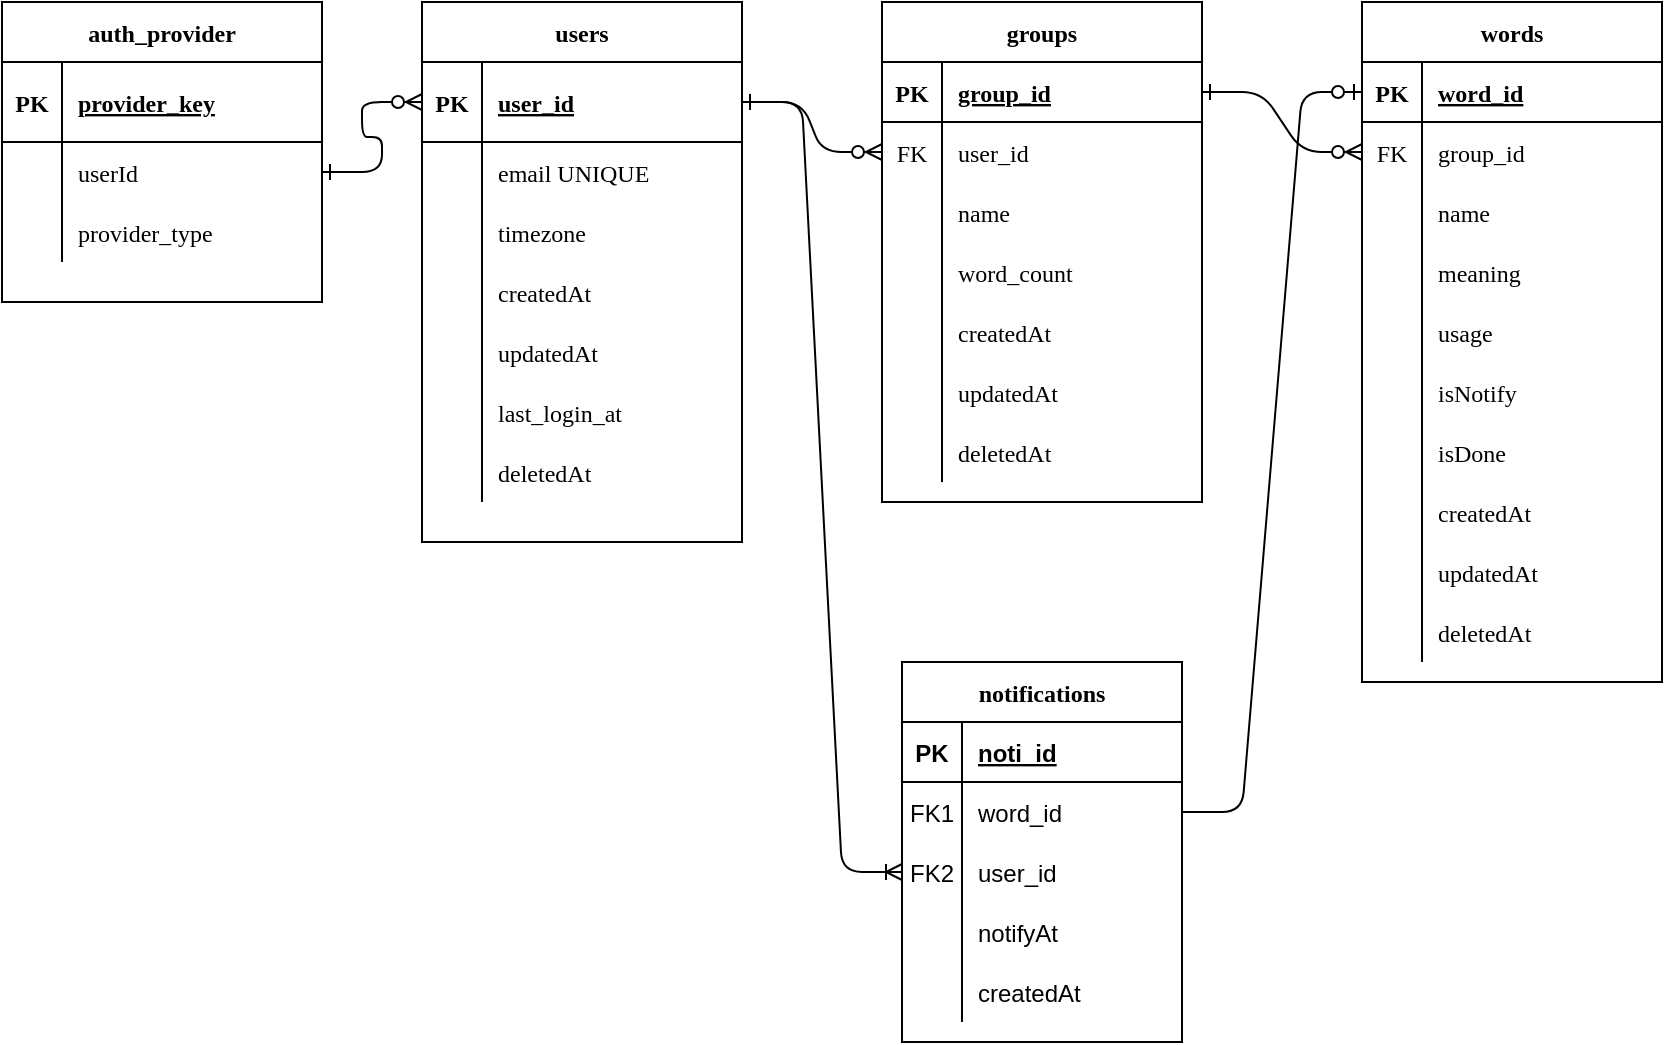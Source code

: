 <mxfile version="14.6.6" type="embed"><diagram id="R2lEEEUBdFMjLlhIrx00" name="Page-1"><mxGraphModel dx="1142" dy="781" grid="1" gridSize="10" guides="1" tooltips="1" connect="1" arrows="1" fold="1" page="1" pageScale="1" pageWidth="1169" pageHeight="827" math="0" shadow="0" extFonts="Permanent Marker^https://fonts.googleapis.com/css?family=Permanent+Marker"><root><mxCell id="0"/><mxCell id="1" parent="0"/><mxCell id="C-vyLk0tnHw3VtMMgP7b-1" value="" style="edgeStyle=entityRelationEdgeStyle;endArrow=ERzeroToMany;startArrow=ERone;endFill=1;startFill=0;fontFamily=Garamond;" parent="1" source="C-vyLk0tnHw3VtMMgP7b-24" target="C-vyLk0tnHw3VtMMgP7b-6" edge="1"><mxGeometry width="100" height="100" relative="1" as="geometry"><mxPoint x="550" y="720" as="sourcePoint"/><mxPoint x="650" y="620" as="targetPoint"/></mxGeometry></mxCell><mxCell id="C-vyLk0tnHw3VtMMgP7b-12" value="" style="edgeStyle=entityRelationEdgeStyle;endArrow=ERzeroToMany;startArrow=ERone;endFill=1;startFill=0;fontFamily=Garamond;" parent="1" source="C-vyLk0tnHw3VtMMgP7b-3" target="C-vyLk0tnHw3VtMMgP7b-17" edge="1"><mxGeometry width="100" height="100" relative="1" as="geometry"><mxPoint x="610" y="180" as="sourcePoint"/><mxPoint x="670" y="205" as="targetPoint"/></mxGeometry></mxCell><mxCell id="C-vyLk0tnHw3VtMMgP7b-2" value="groups" style="shape=table;startSize=30;container=1;collapsible=1;childLayout=tableLayout;fixedRows=1;rowLines=0;fontStyle=1;align=center;resizeLast=1;fontFamily=Garamond;" parent="1" vertex="1"><mxGeometry x="660" y="120" width="160" height="250" as="geometry"/></mxCell><mxCell id="C-vyLk0tnHw3VtMMgP7b-3" value="" style="shape=partialRectangle;collapsible=0;dropTarget=0;pointerEvents=0;fillColor=none;points=[[0,0.5],[1,0.5]];portConstraint=eastwest;top=0;left=0;right=0;bottom=1;fontFamily=Garamond;" parent="C-vyLk0tnHw3VtMMgP7b-2" vertex="1"><mxGeometry y="30" width="160" height="30" as="geometry"/></mxCell><mxCell id="C-vyLk0tnHw3VtMMgP7b-4" value="PK" style="shape=partialRectangle;overflow=hidden;connectable=0;fillColor=none;top=0;left=0;bottom=0;right=0;fontStyle=1;fontFamily=Garamond;" parent="C-vyLk0tnHw3VtMMgP7b-3" vertex="1"><mxGeometry width="30" height="30" as="geometry"/></mxCell><mxCell id="C-vyLk0tnHw3VtMMgP7b-5" value="group_id" style="shape=partialRectangle;overflow=hidden;connectable=0;fillColor=none;top=0;left=0;bottom=0;right=0;align=left;spacingLeft=6;fontStyle=5;fontFamily=Garamond;" parent="C-vyLk0tnHw3VtMMgP7b-3" vertex="1"><mxGeometry x="30" width="130" height="30" as="geometry"/></mxCell><mxCell id="C-vyLk0tnHw3VtMMgP7b-6" value="" style="shape=partialRectangle;collapsible=0;dropTarget=0;pointerEvents=0;fillColor=none;points=[[0,0.5],[1,0.5]];portConstraint=eastwest;top=0;left=0;right=0;bottom=0;fontFamily=Garamond;" parent="C-vyLk0tnHw3VtMMgP7b-2" vertex="1"><mxGeometry y="60" width="160" height="30" as="geometry"/></mxCell><mxCell id="C-vyLk0tnHw3VtMMgP7b-7" value="FK" style="shape=partialRectangle;overflow=hidden;connectable=0;fillColor=none;top=0;left=0;bottom=0;right=0;fontFamily=Garamond;" parent="C-vyLk0tnHw3VtMMgP7b-6" vertex="1"><mxGeometry width="30" height="30" as="geometry"/></mxCell><mxCell id="C-vyLk0tnHw3VtMMgP7b-8" value="user_id" style="shape=partialRectangle;overflow=hidden;connectable=0;fillColor=none;top=0;left=0;bottom=0;right=0;align=left;spacingLeft=6;fontFamily=Garamond;" parent="C-vyLk0tnHw3VtMMgP7b-6" vertex="1"><mxGeometry x="30" width="130" height="30" as="geometry"/></mxCell><mxCell id="C-vyLk0tnHw3VtMMgP7b-9" value="" style="shape=partialRectangle;collapsible=0;dropTarget=0;pointerEvents=0;fillColor=none;points=[[0,0.5],[1,0.5]];portConstraint=eastwest;top=0;left=0;right=0;bottom=0;fontFamily=Garamond;" parent="C-vyLk0tnHw3VtMMgP7b-2" vertex="1"><mxGeometry y="90" width="160" height="30" as="geometry"/></mxCell><mxCell id="C-vyLk0tnHw3VtMMgP7b-10" value="" style="shape=partialRectangle;overflow=hidden;connectable=0;fillColor=none;top=0;left=0;bottom=0;right=0;fontFamily=Garamond;" parent="C-vyLk0tnHw3VtMMgP7b-9" vertex="1"><mxGeometry width="30" height="30" as="geometry"/></mxCell><mxCell id="C-vyLk0tnHw3VtMMgP7b-11" value="name" style="shape=partialRectangle;overflow=hidden;connectable=0;fillColor=none;top=0;left=0;bottom=0;right=0;align=left;spacingLeft=6;fontFamily=Garamond;" parent="C-vyLk0tnHw3VtMMgP7b-9" vertex="1"><mxGeometry x="30" width="130" height="30" as="geometry"/></mxCell><mxCell id="8" value="" style="shape=partialRectangle;collapsible=0;dropTarget=0;pointerEvents=0;fillColor=none;points=[[0,0.5],[1,0.5]];portConstraint=eastwest;top=0;left=0;right=0;bottom=0;fontFamily=Garamond;" parent="C-vyLk0tnHw3VtMMgP7b-2" vertex="1"><mxGeometry y="120" width="160" height="30" as="geometry"/></mxCell><mxCell id="9" value="" style="shape=partialRectangle;overflow=hidden;connectable=0;fillColor=none;top=0;left=0;bottom=0;right=0;fontFamily=Garamond;" parent="8" vertex="1"><mxGeometry width="30" height="30" as="geometry"/></mxCell><mxCell id="10" value="word_count" style="shape=partialRectangle;overflow=hidden;connectable=0;fillColor=none;top=0;left=0;bottom=0;right=0;align=left;spacingLeft=6;fontFamily=Garamond;" parent="8" vertex="1"><mxGeometry x="30" width="130" height="30" as="geometry"/></mxCell><mxCell id="VCVK0qYuMwPECH46nlnQ-43" value="" style="shape=partialRectangle;collapsible=0;dropTarget=0;pointerEvents=0;fillColor=none;points=[[0,0.5],[1,0.5]];portConstraint=eastwest;top=0;left=0;right=0;bottom=0;fontFamily=Garamond;" parent="C-vyLk0tnHw3VtMMgP7b-2" vertex="1"><mxGeometry y="150" width="160" height="30" as="geometry"/></mxCell><mxCell id="VCVK0qYuMwPECH46nlnQ-44" value="" style="shape=partialRectangle;overflow=hidden;connectable=0;fillColor=none;top=0;left=0;bottom=0;right=0;fontFamily=Garamond;" parent="VCVK0qYuMwPECH46nlnQ-43" vertex="1"><mxGeometry width="30" height="30" as="geometry"/></mxCell><mxCell id="VCVK0qYuMwPECH46nlnQ-45" value="createdAt" style="shape=partialRectangle;overflow=hidden;connectable=0;fillColor=none;top=0;left=0;bottom=0;right=0;align=left;spacingLeft=6;fontFamily=Garamond;" parent="VCVK0qYuMwPECH46nlnQ-43" vertex="1"><mxGeometry x="30" width="130" height="30" as="geometry"/></mxCell><mxCell id="VCVK0qYuMwPECH46nlnQ-135" value="" style="shape=partialRectangle;collapsible=0;dropTarget=0;pointerEvents=0;fillColor=none;points=[[0,0.5],[1,0.5]];portConstraint=eastwest;top=0;left=0;right=0;bottom=0;fontFamily=Garamond;" parent="C-vyLk0tnHw3VtMMgP7b-2" vertex="1"><mxGeometry y="180" width="160" height="30" as="geometry"/></mxCell><mxCell id="VCVK0qYuMwPECH46nlnQ-136" value="" style="shape=partialRectangle;overflow=hidden;connectable=0;fillColor=none;top=0;left=0;bottom=0;right=0;fontFamily=Garamond;" parent="VCVK0qYuMwPECH46nlnQ-135" vertex="1"><mxGeometry width="30" height="30" as="geometry"/></mxCell><mxCell id="VCVK0qYuMwPECH46nlnQ-137" value="updatedAt" style="shape=partialRectangle;overflow=hidden;connectable=0;fillColor=none;top=0;left=0;bottom=0;right=0;align=left;spacingLeft=6;fontFamily=Garamond;" parent="VCVK0qYuMwPECH46nlnQ-135" vertex="1"><mxGeometry x="30" width="130" height="30" as="geometry"/></mxCell><mxCell id="VCVK0qYuMwPECH46nlnQ-46" value="" style="shape=partialRectangle;collapsible=0;dropTarget=0;pointerEvents=0;fillColor=none;points=[[0,0.5],[1,0.5]];portConstraint=eastwest;top=0;left=0;right=0;bottom=0;fontFamily=Garamond;" parent="C-vyLk0tnHw3VtMMgP7b-2" vertex="1"><mxGeometry y="210" width="160" height="30" as="geometry"/></mxCell><mxCell id="VCVK0qYuMwPECH46nlnQ-47" value="" style="shape=partialRectangle;overflow=hidden;connectable=0;fillColor=none;top=0;left=0;bottom=0;right=0;fontFamily=Garamond;" parent="VCVK0qYuMwPECH46nlnQ-46" vertex="1"><mxGeometry width="30" height="30" as="geometry"/></mxCell><mxCell id="VCVK0qYuMwPECH46nlnQ-48" value="deletedAt" style="shape=partialRectangle;overflow=hidden;connectable=0;fillColor=none;top=0;left=0;bottom=0;right=0;align=left;spacingLeft=6;fontFamily=Garamond;" parent="VCVK0qYuMwPECH46nlnQ-46" vertex="1"><mxGeometry x="30" width="130" height="30" as="geometry"/></mxCell><mxCell id="C-vyLk0tnHw3VtMMgP7b-13" value="words" style="shape=table;startSize=30;container=1;collapsible=1;childLayout=tableLayout;fixedRows=1;rowLines=0;fontStyle=1;align=center;resizeLast=1;fontFamily=Garamond;" parent="1" vertex="1"><mxGeometry x="900" y="120" width="150" height="340" as="geometry"/></mxCell><mxCell id="C-vyLk0tnHw3VtMMgP7b-14" value="" style="shape=partialRectangle;collapsible=0;dropTarget=0;pointerEvents=0;fillColor=none;points=[[0,0.5],[1,0.5]];portConstraint=eastwest;top=0;left=0;right=0;bottom=1;fontFamily=Garamond;" parent="C-vyLk0tnHw3VtMMgP7b-13" vertex="1"><mxGeometry y="30" width="150" height="30" as="geometry"/></mxCell><mxCell id="C-vyLk0tnHw3VtMMgP7b-15" value="PK" style="shape=partialRectangle;overflow=hidden;connectable=0;fillColor=none;top=0;left=0;bottom=0;right=0;fontStyle=1;fontFamily=Garamond;" parent="C-vyLk0tnHw3VtMMgP7b-14" vertex="1"><mxGeometry width="30" height="30" as="geometry"/></mxCell><mxCell id="C-vyLk0tnHw3VtMMgP7b-16" value="word_id" style="shape=partialRectangle;overflow=hidden;connectable=0;fillColor=none;top=0;left=0;bottom=0;right=0;align=left;spacingLeft=6;fontStyle=5;fontFamily=Garamond;" parent="C-vyLk0tnHw3VtMMgP7b-14" vertex="1"><mxGeometry x="30" width="120" height="30" as="geometry"/></mxCell><mxCell id="C-vyLk0tnHw3VtMMgP7b-17" value="" style="shape=partialRectangle;collapsible=0;dropTarget=0;pointerEvents=0;fillColor=none;points=[[0,0.5],[1,0.5]];portConstraint=eastwest;top=0;left=0;right=0;bottom=0;fontFamily=Garamond;" parent="C-vyLk0tnHw3VtMMgP7b-13" vertex="1"><mxGeometry y="60" width="150" height="30" as="geometry"/></mxCell><mxCell id="C-vyLk0tnHw3VtMMgP7b-18" value="FK" style="shape=partialRectangle;overflow=hidden;connectable=0;fillColor=none;top=0;left=0;bottom=0;right=0;fontFamily=Garamond;" parent="C-vyLk0tnHw3VtMMgP7b-17" vertex="1"><mxGeometry width="30" height="30" as="geometry"/></mxCell><mxCell id="C-vyLk0tnHw3VtMMgP7b-19" value="group_id" style="shape=partialRectangle;overflow=hidden;connectable=0;fillColor=none;top=0;left=0;bottom=0;right=0;align=left;spacingLeft=6;fontFamily=Garamond;" parent="C-vyLk0tnHw3VtMMgP7b-17" vertex="1"><mxGeometry x="30" width="120" height="30" as="geometry"/></mxCell><mxCell id="C-vyLk0tnHw3VtMMgP7b-20" value="" style="shape=partialRectangle;collapsible=0;dropTarget=0;pointerEvents=0;fillColor=none;points=[[0,0.5],[1,0.5]];portConstraint=eastwest;top=0;left=0;right=0;bottom=0;fontFamily=Garamond;" parent="C-vyLk0tnHw3VtMMgP7b-13" vertex="1"><mxGeometry y="90" width="150" height="30" as="geometry"/></mxCell><mxCell id="C-vyLk0tnHw3VtMMgP7b-21" value="" style="shape=partialRectangle;overflow=hidden;connectable=0;fillColor=none;top=0;left=0;bottom=0;right=0;fontFamily=Garamond;" parent="C-vyLk0tnHw3VtMMgP7b-20" vertex="1"><mxGeometry width="30" height="30" as="geometry"/></mxCell><mxCell id="C-vyLk0tnHw3VtMMgP7b-22" value="name" style="shape=partialRectangle;overflow=hidden;connectable=0;fillColor=none;top=0;left=0;bottom=0;right=0;align=left;spacingLeft=6;fontFamily=Garamond;" parent="C-vyLk0tnHw3VtMMgP7b-20" vertex="1"><mxGeometry x="30" width="120" height="30" as="geometry"/></mxCell><mxCell id="VCVK0qYuMwPECH46nlnQ-64" value="" style="shape=partialRectangle;collapsible=0;dropTarget=0;pointerEvents=0;fillColor=none;points=[[0,0.5],[1,0.5]];portConstraint=eastwest;top=0;left=0;right=0;bottom=0;fontFamily=Garamond;" parent="C-vyLk0tnHw3VtMMgP7b-13" vertex="1"><mxGeometry y="120" width="150" height="30" as="geometry"/></mxCell><mxCell id="VCVK0qYuMwPECH46nlnQ-65" value="" style="shape=partialRectangle;overflow=hidden;connectable=0;fillColor=none;top=0;left=0;bottom=0;right=0;fontFamily=Garamond;" parent="VCVK0qYuMwPECH46nlnQ-64" vertex="1"><mxGeometry width="30" height="30" as="geometry"/></mxCell><mxCell id="VCVK0qYuMwPECH46nlnQ-66" value="meaning" style="shape=partialRectangle;overflow=hidden;connectable=0;fillColor=none;top=0;left=0;bottom=0;right=0;align=left;spacingLeft=6;fontFamily=Garamond;" parent="VCVK0qYuMwPECH46nlnQ-64" vertex="1"><mxGeometry x="30" width="120" height="30" as="geometry"/></mxCell><mxCell id="VCVK0qYuMwPECH46nlnQ-67" value="" style="shape=partialRectangle;collapsible=0;dropTarget=0;pointerEvents=0;fillColor=none;points=[[0,0.5],[1,0.5]];portConstraint=eastwest;top=0;left=0;right=0;bottom=0;fontFamily=Garamond;" parent="C-vyLk0tnHw3VtMMgP7b-13" vertex="1"><mxGeometry y="150" width="150" height="30" as="geometry"/></mxCell><mxCell id="VCVK0qYuMwPECH46nlnQ-68" value="" style="shape=partialRectangle;overflow=hidden;connectable=0;fillColor=none;top=0;left=0;bottom=0;right=0;fontFamily=Garamond;" parent="VCVK0qYuMwPECH46nlnQ-67" vertex="1"><mxGeometry width="30" height="30" as="geometry"/></mxCell><mxCell id="VCVK0qYuMwPECH46nlnQ-69" value="usage" style="shape=partialRectangle;overflow=hidden;connectable=0;fillColor=none;top=0;left=0;bottom=0;right=0;align=left;spacingLeft=6;fontFamily=Garamond;" parent="VCVK0qYuMwPECH46nlnQ-67" vertex="1"><mxGeometry x="30" width="120" height="30" as="geometry"/></mxCell><mxCell id="VCVK0qYuMwPECH46nlnQ-99" value="" style="shape=partialRectangle;collapsible=0;dropTarget=0;pointerEvents=0;fillColor=none;points=[[0,0.5],[1,0.5]];portConstraint=eastwest;top=0;left=0;right=0;bottom=0;fontFamily=Garamond;" parent="C-vyLk0tnHw3VtMMgP7b-13" vertex="1"><mxGeometry y="180" width="150" height="30" as="geometry"/></mxCell><mxCell id="VCVK0qYuMwPECH46nlnQ-100" value="" style="shape=partialRectangle;overflow=hidden;connectable=0;fillColor=none;top=0;left=0;bottom=0;right=0;fontFamily=Garamond;" parent="VCVK0qYuMwPECH46nlnQ-99" vertex="1"><mxGeometry width="30" height="30" as="geometry"/></mxCell><mxCell id="VCVK0qYuMwPECH46nlnQ-101" value="isNotify" style="shape=partialRectangle;overflow=hidden;connectable=0;fillColor=none;top=0;left=0;bottom=0;right=0;align=left;spacingLeft=6;fontFamily=Garamond;" parent="VCVK0qYuMwPECH46nlnQ-99" vertex="1"><mxGeometry x="30" width="120" height="30" as="geometry"/></mxCell><mxCell id="VCVK0qYuMwPECH46nlnQ-112" value="" style="shape=partialRectangle;collapsible=0;dropTarget=0;pointerEvents=0;fillColor=none;points=[[0,0.5],[1,0.5]];portConstraint=eastwest;top=0;left=0;right=0;bottom=0;fontFamily=Garamond;" parent="C-vyLk0tnHw3VtMMgP7b-13" vertex="1"><mxGeometry y="210" width="150" height="30" as="geometry"/></mxCell><mxCell id="VCVK0qYuMwPECH46nlnQ-113" value="" style="shape=partialRectangle;overflow=hidden;connectable=0;fillColor=none;top=0;left=0;bottom=0;right=0;fontFamily=Garamond;" parent="VCVK0qYuMwPECH46nlnQ-112" vertex="1"><mxGeometry width="30" height="30" as="geometry"/></mxCell><mxCell id="VCVK0qYuMwPECH46nlnQ-114" value="isDone" style="shape=partialRectangle;overflow=hidden;connectable=0;fillColor=none;top=0;left=0;bottom=0;right=0;align=left;spacingLeft=6;fontFamily=Garamond;" parent="VCVK0qYuMwPECH46nlnQ-112" vertex="1"><mxGeometry x="30" width="120" height="30" as="geometry"/></mxCell><mxCell id="VCVK0qYuMwPECH46nlnQ-70" value="" style="shape=partialRectangle;collapsible=0;dropTarget=0;pointerEvents=0;fillColor=none;points=[[0,0.5],[1,0.5]];portConstraint=eastwest;top=0;left=0;right=0;bottom=0;fontFamily=Garamond;" parent="C-vyLk0tnHw3VtMMgP7b-13" vertex="1"><mxGeometry y="240" width="150" height="30" as="geometry"/></mxCell><mxCell id="VCVK0qYuMwPECH46nlnQ-71" value="" style="shape=partialRectangle;overflow=hidden;connectable=0;fillColor=none;top=0;left=0;bottom=0;right=0;fontFamily=Garamond;" parent="VCVK0qYuMwPECH46nlnQ-70" vertex="1"><mxGeometry width="30" height="30" as="geometry"/></mxCell><mxCell id="VCVK0qYuMwPECH46nlnQ-72" value="createdAt" style="shape=partialRectangle;overflow=hidden;connectable=0;fillColor=none;top=0;left=0;bottom=0;right=0;align=left;spacingLeft=6;fontFamily=Garamond;" parent="VCVK0qYuMwPECH46nlnQ-70" vertex="1"><mxGeometry x="30" width="120" height="30" as="geometry"/></mxCell><mxCell id="VCVK0qYuMwPECH46nlnQ-73" value="" style="shape=partialRectangle;collapsible=0;dropTarget=0;pointerEvents=0;fillColor=none;points=[[0,0.5],[1,0.5]];portConstraint=eastwest;top=0;left=0;right=0;bottom=0;fontFamily=Garamond;" parent="C-vyLk0tnHw3VtMMgP7b-13" vertex="1"><mxGeometry y="270" width="150" height="30" as="geometry"/></mxCell><mxCell id="VCVK0qYuMwPECH46nlnQ-74" value="" style="shape=partialRectangle;overflow=hidden;connectable=0;fillColor=none;top=0;left=0;bottom=0;right=0;fontFamily=Garamond;" parent="VCVK0qYuMwPECH46nlnQ-73" vertex="1"><mxGeometry width="30" height="30" as="geometry"/></mxCell><mxCell id="VCVK0qYuMwPECH46nlnQ-75" value="updatedAt" style="shape=partialRectangle;overflow=hidden;connectable=0;fillColor=none;top=0;left=0;bottom=0;right=0;align=left;spacingLeft=6;fontFamily=Garamond;" parent="VCVK0qYuMwPECH46nlnQ-73" vertex="1"><mxGeometry x="30" width="120" height="30" as="geometry"/></mxCell><mxCell id="VCVK0qYuMwPECH46nlnQ-79" value="" style="shape=partialRectangle;collapsible=0;dropTarget=0;pointerEvents=0;fillColor=none;points=[[0,0.5],[1,0.5]];portConstraint=eastwest;top=0;left=0;right=0;bottom=0;fontFamily=Garamond;" parent="C-vyLk0tnHw3VtMMgP7b-13" vertex="1"><mxGeometry y="300" width="150" height="30" as="geometry"/></mxCell><mxCell id="VCVK0qYuMwPECH46nlnQ-80" value="" style="shape=partialRectangle;overflow=hidden;connectable=0;fillColor=none;top=0;left=0;bottom=0;right=0;fontFamily=Garamond;" parent="VCVK0qYuMwPECH46nlnQ-79" vertex="1"><mxGeometry width="30" height="30" as="geometry"/></mxCell><mxCell id="VCVK0qYuMwPECH46nlnQ-81" value="deletedAt" style="shape=partialRectangle;overflow=hidden;connectable=0;fillColor=none;top=0;left=0;bottom=0;right=0;align=left;spacingLeft=6;fontFamily=Garamond;" parent="VCVK0qYuMwPECH46nlnQ-79" vertex="1"><mxGeometry x="30" width="120" height="30" as="geometry"/></mxCell><mxCell id="C-vyLk0tnHw3VtMMgP7b-23" value="users" style="shape=table;startSize=30;container=1;collapsible=1;childLayout=tableLayout;fixedRows=1;rowLines=0;fontStyle=1;align=center;resizeLast=1;fontFamily=Garamond;" parent="1" vertex="1"><mxGeometry x="430" y="120" width="160" height="270" as="geometry"/></mxCell><mxCell id="C-vyLk0tnHw3VtMMgP7b-24" value="" style="shape=partialRectangle;collapsible=0;dropTarget=0;pointerEvents=0;fillColor=none;points=[[0,0.5],[1,0.5]];portConstraint=eastwest;top=0;left=0;right=0;bottom=1;fontFamily=Garamond;" parent="C-vyLk0tnHw3VtMMgP7b-23" vertex="1"><mxGeometry y="30" width="160" height="40" as="geometry"/></mxCell><mxCell id="C-vyLk0tnHw3VtMMgP7b-25" value="PK" style="shape=partialRectangle;overflow=hidden;connectable=0;fillColor=none;top=0;left=0;bottom=0;right=0;fontStyle=1;fontFamily=Garamond;" parent="C-vyLk0tnHw3VtMMgP7b-24" vertex="1"><mxGeometry width="30" height="40" as="geometry"/></mxCell><mxCell id="C-vyLk0tnHw3VtMMgP7b-26" value="user_id" style="shape=partialRectangle;overflow=hidden;connectable=0;fillColor=none;top=0;left=0;bottom=0;right=0;align=left;spacingLeft=6;fontStyle=5;fontFamily=Garamond;" parent="C-vyLk0tnHw3VtMMgP7b-24" vertex="1"><mxGeometry x="30" width="130" height="40" as="geometry"/></mxCell><mxCell id="C-vyLk0tnHw3VtMMgP7b-27" value="" style="shape=partialRectangle;collapsible=0;dropTarget=0;pointerEvents=0;fillColor=none;points=[[0,0.5],[1,0.5]];portConstraint=eastwest;top=0;left=0;right=0;bottom=0;fontFamily=Garamond;" parent="C-vyLk0tnHw3VtMMgP7b-23" vertex="1"><mxGeometry y="70" width="160" height="30" as="geometry"/></mxCell><mxCell id="C-vyLk0tnHw3VtMMgP7b-28" value="" style="shape=partialRectangle;overflow=hidden;connectable=0;fillColor=none;top=0;left=0;bottom=0;right=0;fontFamily=Garamond;" parent="C-vyLk0tnHw3VtMMgP7b-27" vertex="1"><mxGeometry width="30" height="30" as="geometry"/></mxCell><mxCell id="C-vyLk0tnHw3VtMMgP7b-29" value="email UNIQUE" style="shape=partialRectangle;overflow=hidden;connectable=0;fillColor=none;top=0;left=0;bottom=0;right=0;align=left;spacingLeft=6;fontFamily=Garamond;" parent="C-vyLk0tnHw3VtMMgP7b-27" vertex="1"><mxGeometry x="30" width="130" height="30" as="geometry"/></mxCell><mxCell id="2" value="" style="shape=partialRectangle;collapsible=0;dropTarget=0;pointerEvents=0;fillColor=none;points=[[0,0.5],[1,0.5]];portConstraint=eastwest;top=0;left=0;right=0;bottom=0;fontFamily=Garamond;" parent="C-vyLk0tnHw3VtMMgP7b-23" vertex="1"><mxGeometry y="100" width="160" height="30" as="geometry"/></mxCell><mxCell id="3" value="" style="shape=partialRectangle;overflow=hidden;connectable=0;fillColor=none;top=0;left=0;bottom=0;right=0;fontFamily=Garamond;" parent="2" vertex="1"><mxGeometry width="30" height="30" as="geometry"/></mxCell><mxCell id="4" value="timezone" style="shape=partialRectangle;overflow=hidden;connectable=0;fillColor=none;top=0;left=0;bottom=0;right=0;align=left;spacingLeft=6;fontFamily=Garamond;" parent="2" vertex="1"><mxGeometry x="30" width="130" height="30" as="geometry"/></mxCell><mxCell id="VCVK0qYuMwPECH46nlnQ-31" value="" style="shape=partialRectangle;collapsible=0;dropTarget=0;pointerEvents=0;fillColor=none;points=[[0,0.5],[1,0.5]];portConstraint=eastwest;top=0;left=0;right=0;bottom=0;fontFamily=Garamond;" parent="C-vyLk0tnHw3VtMMgP7b-23" vertex="1"><mxGeometry y="130" width="160" height="30" as="geometry"/></mxCell><mxCell id="VCVK0qYuMwPECH46nlnQ-32" value="" style="shape=partialRectangle;overflow=hidden;connectable=0;fillColor=none;top=0;left=0;bottom=0;right=0;fontFamily=Garamond;" parent="VCVK0qYuMwPECH46nlnQ-31" vertex="1"><mxGeometry width="30" height="30" as="geometry"/></mxCell><mxCell id="VCVK0qYuMwPECH46nlnQ-33" value="createdAt" style="shape=partialRectangle;overflow=hidden;connectable=0;fillColor=none;top=0;left=0;bottom=0;right=0;align=left;spacingLeft=6;fontFamily=Garamond;" parent="VCVK0qYuMwPECH46nlnQ-31" vertex="1"><mxGeometry x="30" width="130" height="30" as="geometry"/></mxCell><mxCell id="VCVK0qYuMwPECH46nlnQ-34" value="" style="shape=partialRectangle;collapsible=0;dropTarget=0;pointerEvents=0;fillColor=none;points=[[0,0.5],[1,0.5]];portConstraint=eastwest;top=0;left=0;right=0;bottom=0;fontFamily=Garamond;" parent="C-vyLk0tnHw3VtMMgP7b-23" vertex="1"><mxGeometry y="160" width="160" height="30" as="geometry"/></mxCell><mxCell id="VCVK0qYuMwPECH46nlnQ-35" value="" style="shape=partialRectangle;overflow=hidden;connectable=0;fillColor=none;top=0;left=0;bottom=0;right=0;fontFamily=Garamond;" parent="VCVK0qYuMwPECH46nlnQ-34" vertex="1"><mxGeometry width="30" height="30" as="geometry"/></mxCell><mxCell id="VCVK0qYuMwPECH46nlnQ-36" value="updatedAt" style="shape=partialRectangle;overflow=hidden;connectable=0;fillColor=none;top=0;left=0;bottom=0;right=0;align=left;spacingLeft=6;fontFamily=Garamond;" parent="VCVK0qYuMwPECH46nlnQ-34" vertex="1"><mxGeometry x="30" width="130" height="30" as="geometry"/></mxCell><mxCell id="VCVK0qYuMwPECH46nlnQ-37" value="" style="shape=partialRectangle;collapsible=0;dropTarget=0;pointerEvents=0;fillColor=none;points=[[0,0.5],[1,0.5]];portConstraint=eastwest;top=0;left=0;right=0;bottom=0;fontFamily=Garamond;" parent="C-vyLk0tnHw3VtMMgP7b-23" vertex="1"><mxGeometry y="190" width="160" height="30" as="geometry"/></mxCell><mxCell id="VCVK0qYuMwPECH46nlnQ-38" value="" style="shape=partialRectangle;overflow=hidden;connectable=0;fillColor=none;top=0;left=0;bottom=0;right=0;fontFamily=Garamond;" parent="VCVK0qYuMwPECH46nlnQ-37" vertex="1"><mxGeometry width="30" height="30" as="geometry"/></mxCell><mxCell id="VCVK0qYuMwPECH46nlnQ-39" value="last_login_at" style="shape=partialRectangle;overflow=hidden;connectable=0;fillColor=none;top=0;left=0;bottom=0;right=0;align=left;spacingLeft=6;fontFamily=Garamond;" parent="VCVK0qYuMwPECH46nlnQ-37" vertex="1"><mxGeometry x="30" width="130" height="30" as="geometry"/></mxCell><mxCell id="5" value="" style="shape=partialRectangle;collapsible=0;dropTarget=0;pointerEvents=0;fillColor=none;points=[[0,0.5],[1,0.5]];portConstraint=eastwest;top=0;left=0;right=0;bottom=0;fontFamily=Garamond;" parent="C-vyLk0tnHw3VtMMgP7b-23" vertex="1"><mxGeometry y="220" width="160" height="30" as="geometry"/></mxCell><mxCell id="6" value="" style="shape=partialRectangle;overflow=hidden;connectable=0;fillColor=none;top=0;left=0;bottom=0;right=0;fontFamily=Garamond;" parent="5" vertex="1"><mxGeometry width="30" height="30" as="geometry"/></mxCell><mxCell id="7" value="deletedAt" style="shape=partialRectangle;overflow=hidden;connectable=0;fillColor=none;top=0;left=0;bottom=0;right=0;align=left;spacingLeft=6;fontFamily=Garamond;" parent="5" vertex="1"><mxGeometry x="30" width="130" height="30" as="geometry"/></mxCell><mxCell id="VCVK0qYuMwPECH46nlnQ-86" value="notifications" style="shape=table;startSize=30;container=1;collapsible=1;childLayout=tableLayout;fixedRows=1;rowLines=0;fontStyle=1;align=center;resizeLast=1;fontFamily=Garamond;" parent="1" vertex="1"><mxGeometry x="670" y="450" width="140" height="190" as="geometry"/></mxCell><mxCell id="VCVK0qYuMwPECH46nlnQ-87" value="" style="shape=partialRectangle;collapsible=0;dropTarget=0;pointerEvents=0;fillColor=none;top=0;left=0;bottom=1;right=0;points=[[0,0.5],[1,0.5]];portConstraint=eastwest;" parent="VCVK0qYuMwPECH46nlnQ-86" vertex="1"><mxGeometry y="30" width="140" height="30" as="geometry"/></mxCell><mxCell id="VCVK0qYuMwPECH46nlnQ-88" value="PK" style="shape=partialRectangle;connectable=0;fillColor=none;top=0;left=0;bottom=0;right=0;fontStyle=1;overflow=hidden;" parent="VCVK0qYuMwPECH46nlnQ-87" vertex="1"><mxGeometry width="30" height="30" as="geometry"/></mxCell><mxCell id="VCVK0qYuMwPECH46nlnQ-89" value="noti_id" style="shape=partialRectangle;connectable=0;fillColor=none;top=0;left=0;bottom=0;right=0;align=left;spacingLeft=6;fontStyle=5;overflow=hidden;" parent="VCVK0qYuMwPECH46nlnQ-87" vertex="1"><mxGeometry x="30" width="110" height="30" as="geometry"/></mxCell><mxCell id="VCVK0qYuMwPECH46nlnQ-90" value="" style="shape=partialRectangle;collapsible=0;dropTarget=0;pointerEvents=0;fillColor=none;top=0;left=0;bottom=0;right=0;points=[[0,0.5],[1,0.5]];portConstraint=eastwest;" parent="VCVK0qYuMwPECH46nlnQ-86" vertex="1"><mxGeometry y="60" width="140" height="30" as="geometry"/></mxCell><mxCell id="VCVK0qYuMwPECH46nlnQ-91" value="FK1" style="shape=partialRectangle;connectable=0;fillColor=none;top=0;left=0;bottom=0;right=0;editable=1;overflow=hidden;" parent="VCVK0qYuMwPECH46nlnQ-90" vertex="1"><mxGeometry width="30" height="30" as="geometry"/></mxCell><mxCell id="VCVK0qYuMwPECH46nlnQ-92" value="word_id" style="shape=partialRectangle;connectable=0;fillColor=none;top=0;left=0;bottom=0;right=0;align=left;spacingLeft=6;overflow=hidden;" parent="VCVK0qYuMwPECH46nlnQ-90" vertex="1"><mxGeometry x="30" width="110" height="30" as="geometry"/></mxCell><mxCell id="VCVK0qYuMwPECH46nlnQ-96" value="" style="shape=partialRectangle;collapsible=0;dropTarget=0;pointerEvents=0;fillColor=none;top=0;left=0;bottom=0;right=0;points=[[0,0.5],[1,0.5]];portConstraint=eastwest;" parent="VCVK0qYuMwPECH46nlnQ-86" vertex="1"><mxGeometry y="90" width="140" height="30" as="geometry"/></mxCell><mxCell id="VCVK0qYuMwPECH46nlnQ-97" value="FK2" style="shape=partialRectangle;connectable=0;fillColor=none;top=0;left=0;bottom=0;right=0;editable=1;overflow=hidden;" parent="VCVK0qYuMwPECH46nlnQ-96" vertex="1"><mxGeometry width="30" height="30" as="geometry"/></mxCell><mxCell id="VCVK0qYuMwPECH46nlnQ-98" value="user_id" style="shape=partialRectangle;connectable=0;fillColor=none;top=0;left=0;bottom=0;right=0;align=left;spacingLeft=6;overflow=hidden;" parent="VCVK0qYuMwPECH46nlnQ-96" vertex="1"><mxGeometry x="30" width="110" height="30" as="geometry"/></mxCell><mxCell id="VCVK0qYuMwPECH46nlnQ-118" value="" style="shape=partialRectangle;collapsible=0;dropTarget=0;pointerEvents=0;fillColor=none;top=0;left=0;bottom=0;right=0;points=[[0,0.5],[1,0.5]];portConstraint=eastwest;" parent="VCVK0qYuMwPECH46nlnQ-86" vertex="1"><mxGeometry y="120" width="140" height="30" as="geometry"/></mxCell><mxCell id="VCVK0qYuMwPECH46nlnQ-119" value="" style="shape=partialRectangle;connectable=0;fillColor=none;top=0;left=0;bottom=0;right=0;editable=1;overflow=hidden;" parent="VCVK0qYuMwPECH46nlnQ-118" vertex="1"><mxGeometry width="30" height="30" as="geometry"/></mxCell><mxCell id="VCVK0qYuMwPECH46nlnQ-120" value="notifyAt" style="shape=partialRectangle;connectable=0;fillColor=none;top=0;left=0;bottom=0;right=0;align=left;spacingLeft=6;overflow=hidden;" parent="VCVK0qYuMwPECH46nlnQ-118" vertex="1"><mxGeometry x="30" width="110" height="30" as="geometry"/></mxCell><mxCell id="VCVK0qYuMwPECH46nlnQ-138" value="" style="shape=partialRectangle;collapsible=0;dropTarget=0;pointerEvents=0;fillColor=none;top=0;left=0;bottom=0;right=0;points=[[0,0.5],[1,0.5]];portConstraint=eastwest;" parent="VCVK0qYuMwPECH46nlnQ-86" vertex="1"><mxGeometry y="150" width="140" height="30" as="geometry"/></mxCell><mxCell id="VCVK0qYuMwPECH46nlnQ-139" value="" style="shape=partialRectangle;connectable=0;fillColor=none;top=0;left=0;bottom=0;right=0;editable=1;overflow=hidden;" parent="VCVK0qYuMwPECH46nlnQ-138" vertex="1"><mxGeometry width="30" height="30" as="geometry"/></mxCell><mxCell id="VCVK0qYuMwPECH46nlnQ-140" value="createdAt" style="shape=partialRectangle;connectable=0;fillColor=none;top=0;left=0;bottom=0;right=0;align=left;spacingLeft=6;overflow=hidden;" parent="VCVK0qYuMwPECH46nlnQ-138" vertex="1"><mxGeometry x="30" width="110" height="30" as="geometry"/></mxCell><mxCell id="VCVK0qYuMwPECH46nlnQ-117" value="" style="edgeStyle=entityRelationEdgeStyle;fontSize=12;html=1;endArrow=ERzeroToOne;endFill=1;fontFamily=Garamond;entryX=0;entryY=0.5;entryDx=0;entryDy=0;exitX=1;exitY=0.5;exitDx=0;exitDy=0;" parent="1" source="VCVK0qYuMwPECH46nlnQ-90" target="C-vyLk0tnHw3VtMMgP7b-14" edge="1"><mxGeometry width="100" height="100" relative="1" as="geometry"><mxPoint x="830" y="540" as="sourcePoint"/><mxPoint x="920" y="440" as="targetPoint"/></mxGeometry></mxCell><mxCell id="VCVK0qYuMwPECH46nlnQ-121" value="" style="edgeStyle=entityRelationEdgeStyle;fontSize=12;html=1;endArrow=ERoneToMany;fontFamily=Garamond;exitX=1;exitY=0.5;exitDx=0;exitDy=0;entryX=0;entryY=0.5;entryDx=0;entryDy=0;" parent="1" source="C-vyLk0tnHw3VtMMgP7b-24" target="VCVK0qYuMwPECH46nlnQ-96" edge="1"><mxGeometry width="100" height="100" relative="1" as="geometry"><mxPoint x="810" y="460" as="sourcePoint"/><mxPoint x="910" y="360" as="targetPoint"/></mxGeometry></mxCell><mxCell id="11" value="auth_provider" style="shape=table;startSize=30;container=1;collapsible=1;childLayout=tableLayout;fixedRows=1;rowLines=0;fontStyle=1;align=center;resizeLast=1;fontFamily=Garamond;" parent="1" vertex="1"><mxGeometry x="220" y="120" width="160" height="150" as="geometry"/></mxCell><mxCell id="12" value="" style="shape=partialRectangle;collapsible=0;dropTarget=0;pointerEvents=0;fillColor=none;points=[[0,0.5],[1,0.5]];portConstraint=eastwest;top=0;left=0;right=0;bottom=1;fontFamily=Garamond;" parent="11" vertex="1"><mxGeometry y="30" width="160" height="40" as="geometry"/></mxCell><mxCell id="13" value="PK" style="shape=partialRectangle;overflow=hidden;connectable=0;fillColor=none;top=0;left=0;bottom=0;right=0;fontStyle=1;fontFamily=Garamond;" parent="12" vertex="1"><mxGeometry width="30" height="40" as="geometry"/></mxCell><mxCell id="14" value="provider_key" style="shape=partialRectangle;overflow=hidden;connectable=0;fillColor=none;top=0;left=0;bottom=0;right=0;align=left;spacingLeft=6;fontStyle=5;fontFamily=Garamond;" parent="12" vertex="1"><mxGeometry x="30" width="130" height="40" as="geometry"/></mxCell><mxCell id="15" value="" style="shape=partialRectangle;collapsible=0;dropTarget=0;pointerEvents=0;fillColor=none;points=[[0,0.5],[1,0.5]];portConstraint=eastwest;top=0;left=0;right=0;bottom=0;fontFamily=Garamond;" parent="11" vertex="1"><mxGeometry y="70" width="160" height="30" as="geometry"/></mxCell><mxCell id="16" value="" style="shape=partialRectangle;overflow=hidden;connectable=0;fillColor=none;top=0;left=0;bottom=0;right=0;fontFamily=Garamond;" parent="15" vertex="1"><mxGeometry width="30" height="30" as="geometry"/></mxCell><mxCell id="17" value="userId" style="shape=partialRectangle;overflow=hidden;connectable=0;fillColor=none;top=0;left=0;bottom=0;right=0;align=left;spacingLeft=6;fontFamily=Garamond;" parent="15" vertex="1"><mxGeometry x="30" width="130" height="30" as="geometry"/></mxCell><mxCell id="18" value="" style="shape=partialRectangle;collapsible=0;dropTarget=0;pointerEvents=0;fillColor=none;points=[[0,0.5],[1,0.5]];portConstraint=eastwest;top=0;left=0;right=0;bottom=0;fontFamily=Garamond;" parent="11" vertex="1"><mxGeometry y="100" width="160" height="30" as="geometry"/></mxCell><mxCell id="19" value="" style="shape=partialRectangle;overflow=hidden;connectable=0;fillColor=none;top=0;left=0;bottom=0;right=0;fontFamily=Garamond;" parent="18" vertex="1"><mxGeometry width="30" height="30" as="geometry"/></mxCell><mxCell id="20" value="provider_type" style="shape=partialRectangle;overflow=hidden;connectable=0;fillColor=none;top=0;left=0;bottom=0;right=0;align=left;spacingLeft=6;fontFamily=Garamond;" parent="18" vertex="1"><mxGeometry x="30" width="130" height="30" as="geometry"/></mxCell><mxCell id="51" value="" style="edgeStyle=entityRelationEdgeStyle;endArrow=ERzeroToMany;startArrow=ERone;endFill=1;startFill=0;fontFamily=Garamond;exitX=1;exitY=0.5;exitDx=0;exitDy=0;entryX=0;entryY=0.5;entryDx=0;entryDy=0;" parent="1" source="15" target="C-vyLk0tnHw3VtMMgP7b-24" edge="1"><mxGeometry width="100" height="100" relative="1" as="geometry"><mxPoint x="600" y="180" as="sourcePoint"/><mxPoint x="670" y="205" as="targetPoint"/></mxGeometry></mxCell></root></mxGraphModel></diagram></mxfile>